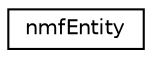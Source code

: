 digraph "Graphical Class Hierarchy"
{
 // LATEX_PDF_SIZE
  edge [fontname="Helvetica",fontsize="10",labelfontname="Helvetica",labelfontsize="10"];
  node [fontname="Helvetica",fontsize="10",shape=record];
  rankdir="LR";
  Node0 [label="nmfEntity",height=0.2,width=0.4,color="black", fillcolor="white", style="filled",URL="$classnmf_entity.html",tooltip=" "];
}
